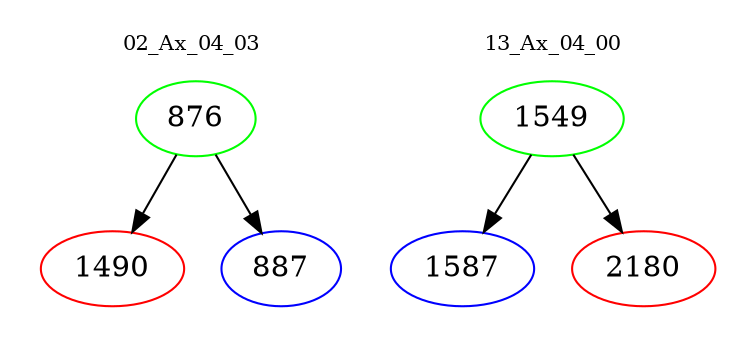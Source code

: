 digraph{
subgraph cluster_0 {
color = white
label = "02_Ax_04_03";
fontsize=10;
T0_876 [label="876", color="green"]
T0_876 -> T0_1490 [color="black"]
T0_1490 [label="1490", color="red"]
T0_876 -> T0_887 [color="black"]
T0_887 [label="887", color="blue"]
}
subgraph cluster_1 {
color = white
label = "13_Ax_04_00";
fontsize=10;
T1_1549 [label="1549", color="green"]
T1_1549 -> T1_1587 [color="black"]
T1_1587 [label="1587", color="blue"]
T1_1549 -> T1_2180 [color="black"]
T1_2180 [label="2180", color="red"]
}
}
